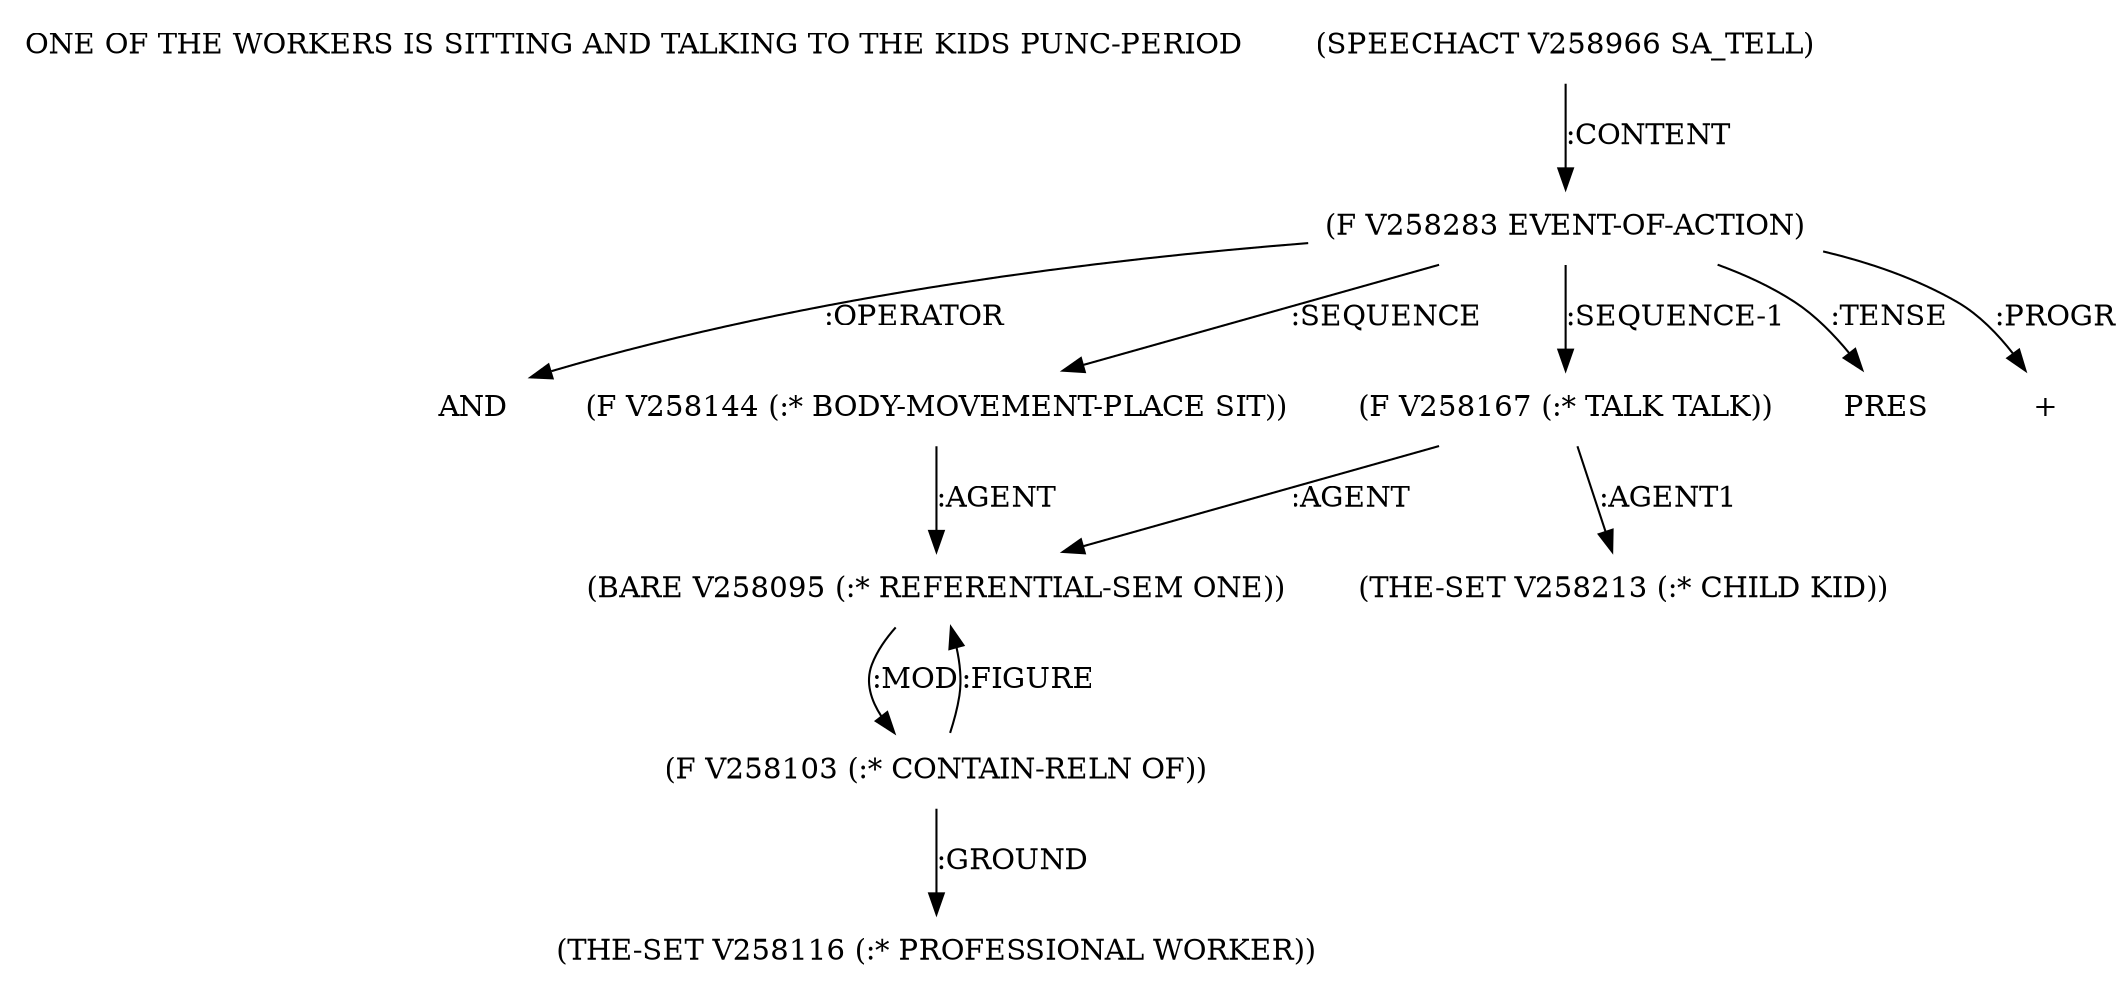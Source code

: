 digraph Terms {
  node [shape=none]
  "ONE OF THE WORKERS IS SITTING AND TALKING TO THE KIDS PUNC-PERIOD"
  "V258966" [label="(SPEECHACT V258966 SA_TELL)"]
  "V258966" -> "V258283" [label=":CONTENT"]
  "V258283" [label="(F V258283 EVENT-OF-ACTION)"]
  "V258283" -> "NT262301" [label=":OPERATOR"]
  "NT262301" [label="AND"]
  "V258283" -> "V258144" [label=":SEQUENCE"]
  "V258283" -> "V258167" [label=":SEQUENCE-1"]
  "V258283" -> "NT262302" [label=":TENSE"]
  "NT262302" [label="PRES"]
  "V258283" -> "NT262303" [label=":PROGR"]
  "NT262303" [label="+"]
  "V258167" [label="(F V258167 (:* TALK TALK))"]
  "V258167" -> "V258095" [label=":AGENT"]
  "V258167" -> "V258213" [label=":AGENT1"]
  "V258144" [label="(F V258144 (:* BODY-MOVEMENT-PLACE SIT))"]
  "V258144" -> "V258095" [label=":AGENT"]
  "V258095" [label="(BARE V258095 (:* REFERENTIAL-SEM ONE))"]
  "V258095" -> "V258103" [label=":MOD"]
  "V258103" [label="(F V258103 (:* CONTAIN-RELN OF))"]
  "V258103" -> "V258116" [label=":GROUND"]
  "V258103" -> "V258095" [label=":FIGURE"]
  "V258116" [label="(THE-SET V258116 (:* PROFESSIONAL WORKER))"]
  "V258213" [label="(THE-SET V258213 (:* CHILD KID))"]
}
